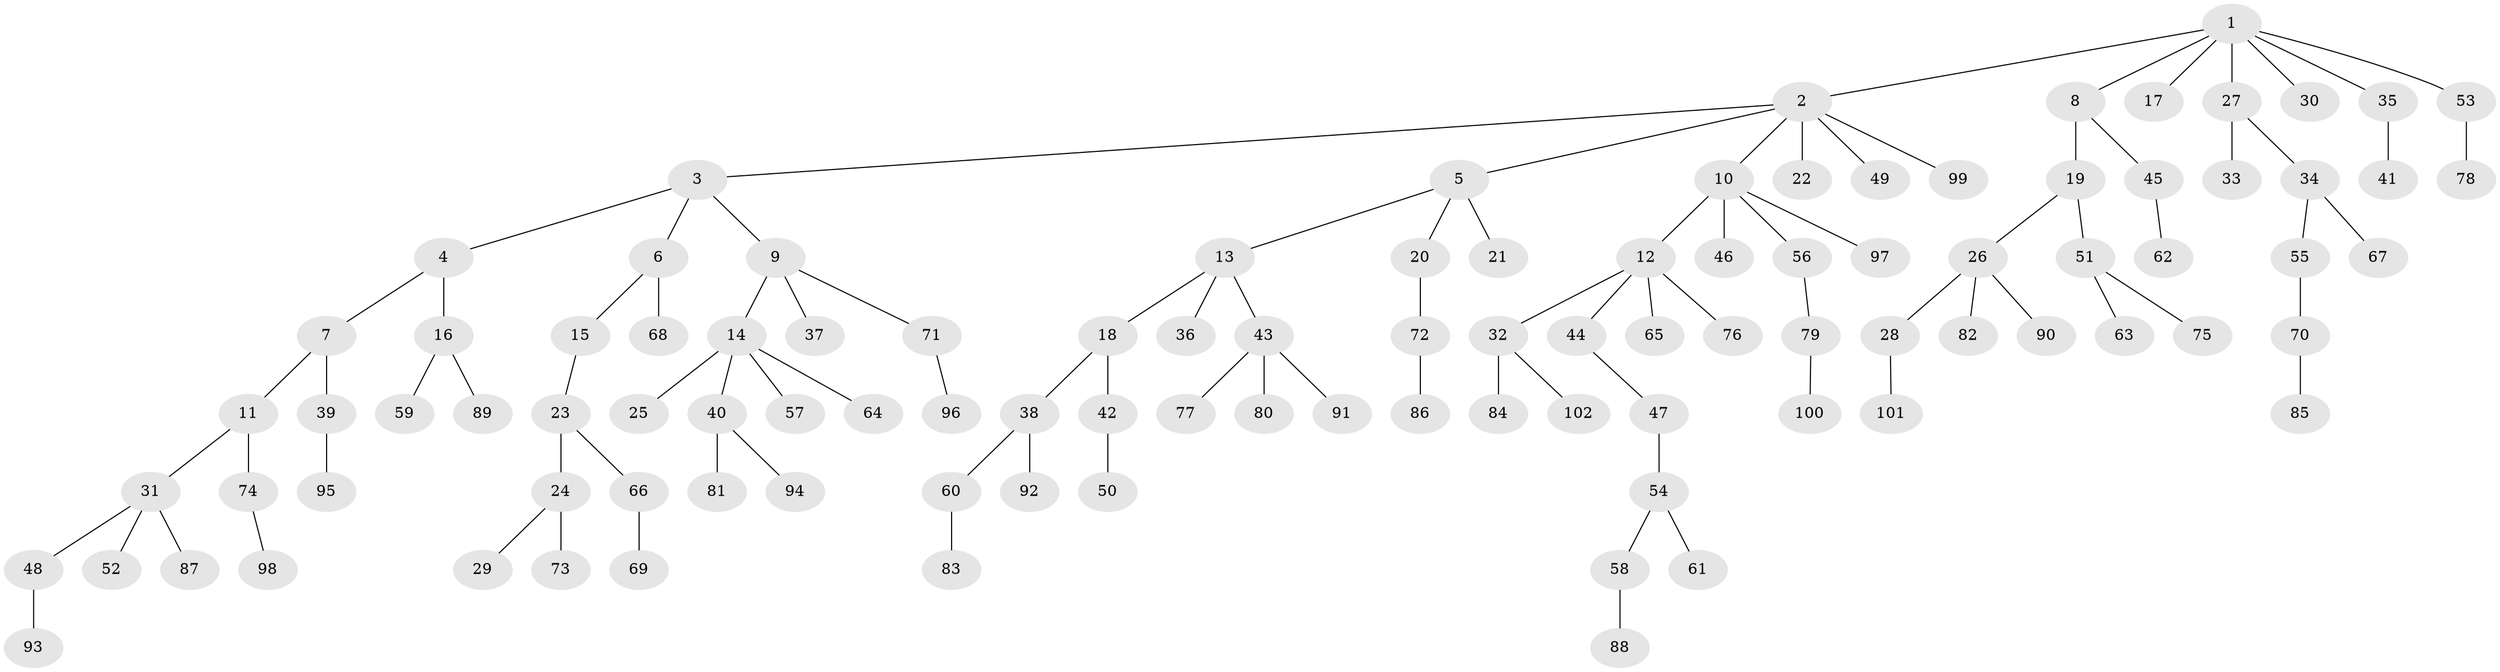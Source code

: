// coarse degree distribution, {1: 0.7450980392156863, 4: 0.058823529411764705, 2: 0.17647058823529413, 32: 0.0196078431372549}
// Generated by graph-tools (version 1.1) at 2025/56/03/04/25 21:56:00]
// undirected, 102 vertices, 101 edges
graph export_dot {
graph [start="1"]
  node [color=gray90,style=filled];
  1;
  2;
  3;
  4;
  5;
  6;
  7;
  8;
  9;
  10;
  11;
  12;
  13;
  14;
  15;
  16;
  17;
  18;
  19;
  20;
  21;
  22;
  23;
  24;
  25;
  26;
  27;
  28;
  29;
  30;
  31;
  32;
  33;
  34;
  35;
  36;
  37;
  38;
  39;
  40;
  41;
  42;
  43;
  44;
  45;
  46;
  47;
  48;
  49;
  50;
  51;
  52;
  53;
  54;
  55;
  56;
  57;
  58;
  59;
  60;
  61;
  62;
  63;
  64;
  65;
  66;
  67;
  68;
  69;
  70;
  71;
  72;
  73;
  74;
  75;
  76;
  77;
  78;
  79;
  80;
  81;
  82;
  83;
  84;
  85;
  86;
  87;
  88;
  89;
  90;
  91;
  92;
  93;
  94;
  95;
  96;
  97;
  98;
  99;
  100;
  101;
  102;
  1 -- 2;
  1 -- 8;
  1 -- 17;
  1 -- 27;
  1 -- 30;
  1 -- 35;
  1 -- 53;
  2 -- 3;
  2 -- 5;
  2 -- 10;
  2 -- 22;
  2 -- 49;
  2 -- 99;
  3 -- 4;
  3 -- 6;
  3 -- 9;
  4 -- 7;
  4 -- 16;
  5 -- 13;
  5 -- 20;
  5 -- 21;
  6 -- 15;
  6 -- 68;
  7 -- 11;
  7 -- 39;
  8 -- 19;
  8 -- 45;
  9 -- 14;
  9 -- 37;
  9 -- 71;
  10 -- 12;
  10 -- 46;
  10 -- 56;
  10 -- 97;
  11 -- 31;
  11 -- 74;
  12 -- 32;
  12 -- 44;
  12 -- 65;
  12 -- 76;
  13 -- 18;
  13 -- 36;
  13 -- 43;
  14 -- 25;
  14 -- 40;
  14 -- 57;
  14 -- 64;
  15 -- 23;
  16 -- 59;
  16 -- 89;
  18 -- 38;
  18 -- 42;
  19 -- 26;
  19 -- 51;
  20 -- 72;
  23 -- 24;
  23 -- 66;
  24 -- 29;
  24 -- 73;
  26 -- 28;
  26 -- 82;
  26 -- 90;
  27 -- 33;
  27 -- 34;
  28 -- 101;
  31 -- 48;
  31 -- 52;
  31 -- 87;
  32 -- 84;
  32 -- 102;
  34 -- 55;
  34 -- 67;
  35 -- 41;
  38 -- 60;
  38 -- 92;
  39 -- 95;
  40 -- 81;
  40 -- 94;
  42 -- 50;
  43 -- 77;
  43 -- 80;
  43 -- 91;
  44 -- 47;
  45 -- 62;
  47 -- 54;
  48 -- 93;
  51 -- 63;
  51 -- 75;
  53 -- 78;
  54 -- 58;
  54 -- 61;
  55 -- 70;
  56 -- 79;
  58 -- 88;
  60 -- 83;
  66 -- 69;
  70 -- 85;
  71 -- 96;
  72 -- 86;
  74 -- 98;
  79 -- 100;
}
